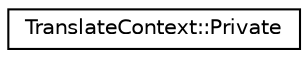 digraph "类继承关系图"
{
 // INTERACTIVE_SVG=YES
 // LATEX_PDF_SIZE
  edge [fontname="Helvetica",fontsize="10",labelfontname="Helvetica",labelfontsize="10"];
  node [fontname="Helvetica",fontsize="10",shape=record];
  rankdir="LR";
  Node0 [label="TranslateContext::Private",height=0.2,width=0.4,color="black", fillcolor="white", style="filled",URL="$dc/dc5/class_translate_context_1_1_private.html",tooltip=" "];
}
